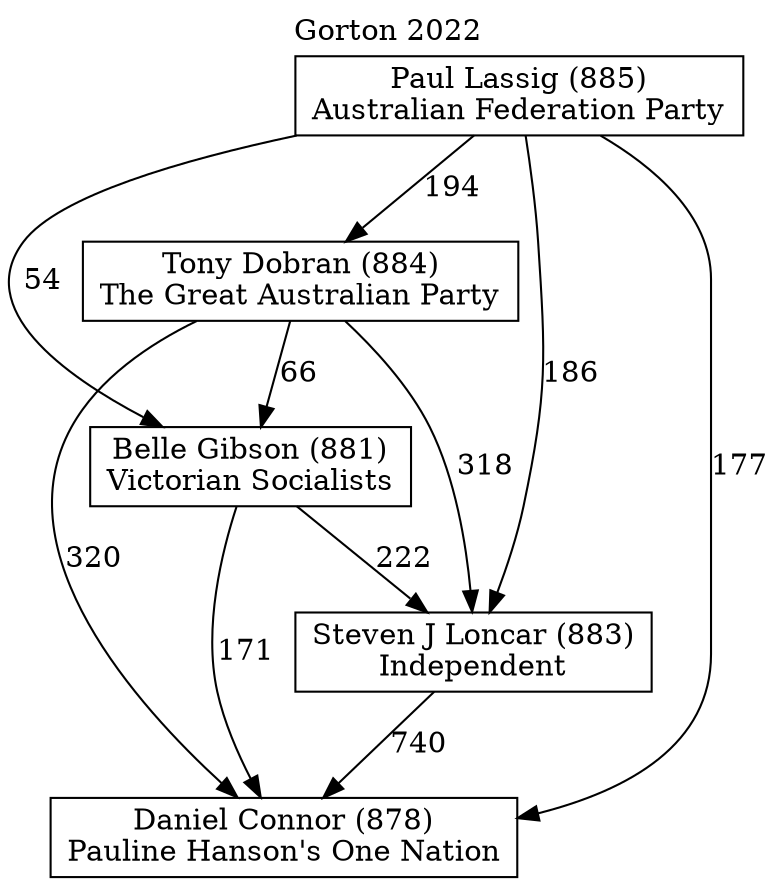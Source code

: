 // House preference flow
digraph "Daniel Connor (878)_Gorton_2022" {
	graph [label="Gorton 2022" labelloc=t mclimit=10]
	node [shape=box]
	"Tony Dobran (884)" [label="Tony Dobran (884)
The Great Australian Party"]
	"Steven J Loncar (883)" [label="Steven J Loncar (883)
Independent"]
	"Belle Gibson (881)" [label="Belle Gibson (881)
Victorian Socialists"]
	"Daniel Connor (878)" [label="Daniel Connor (878)
Pauline Hanson's One Nation"]
	"Paul Lassig (885)" [label="Paul Lassig (885)
Australian Federation Party"]
	"Paul Lassig (885)" -> "Tony Dobran (884)" [label=194]
	"Paul Lassig (885)" -> "Belle Gibson (881)" [label=54]
	"Tony Dobran (884)" -> "Belle Gibson (881)" [label=66]
	"Tony Dobran (884)" -> "Daniel Connor (878)" [label=320]
	"Belle Gibson (881)" -> "Steven J Loncar (883)" [label=222]
	"Belle Gibson (881)" -> "Daniel Connor (878)" [label=171]
	"Paul Lassig (885)" -> "Steven J Loncar (883)" [label=186]
	"Steven J Loncar (883)" -> "Daniel Connor (878)" [label=740]
	"Tony Dobran (884)" -> "Steven J Loncar (883)" [label=318]
	"Paul Lassig (885)" -> "Daniel Connor (878)" [label=177]
}
